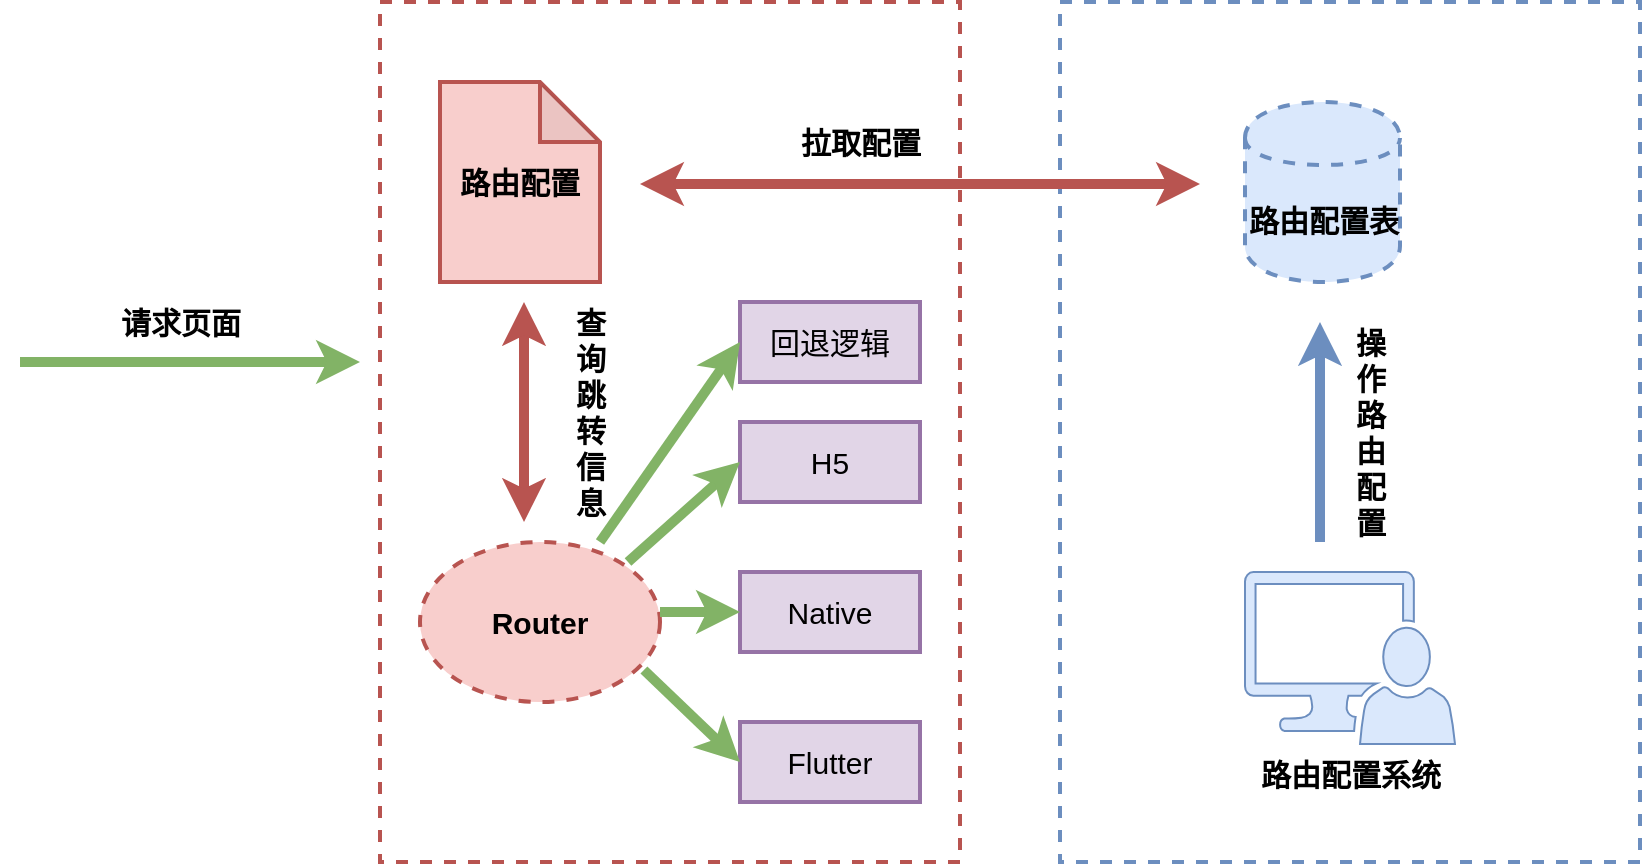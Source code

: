 <mxfile version="12.9.10" type="github"><diagram id="NulzIcF43_f5vOTQbMZ5" name="Page-1"><mxGraphModel dx="1205" dy="1130" grid="1" gridSize="10" guides="1" tooltips="1" connect="1" arrows="1" fold="1" page="1" pageScale="1" pageWidth="827" pageHeight="1169" math="0" shadow="0"><root><mxCell id="0"/><mxCell id="1" parent="0"/><mxCell id="AtI5Yg5VjyJpzzqJRfjk-1" value="" style="endArrow=classic;html=1;fillColor=#d5e8d4;strokeColor=#82b366;strokeWidth=5;" edge="1" parent="1"><mxGeometry width="50" height="50" relative="1" as="geometry"><mxPoint x="110" y="480" as="sourcePoint"/><mxPoint x="280" y="480" as="targetPoint"/></mxGeometry></mxCell><mxCell id="AtI5Yg5VjyJpzzqJRfjk-2" value="请求页面" style="text;html=1;align=center;verticalAlign=middle;resizable=0;points=[];autosize=1;fontSize=15;fillColor=none;strokeColor=none;labelBorderColor=none;fontStyle=1" vertex="1" parent="1"><mxGeometry x="150" y="450" width="80" height="20" as="geometry"/></mxCell><mxCell id="AtI5Yg5VjyJpzzqJRfjk-3" value="" style="rounded=0;whiteSpace=wrap;html=1;fillColor=none;fontSize=15;dashed=1;strokeWidth=2;strokeColor=#b85450;" vertex="1" parent="1"><mxGeometry x="290" y="300" width="290" height="430" as="geometry"/></mxCell><mxCell id="AtI5Yg5VjyJpzzqJRfjk-4" value="" style="rounded=0;whiteSpace=wrap;html=1;fillColor=none;fontSize=15;dashed=1;strokeWidth=2;strokeColor=#6c8ebf;" vertex="1" parent="1"><mxGeometry x="630" y="300" width="290" height="430" as="geometry"/></mxCell><mxCell id="AtI5Yg5VjyJpzzqJRfjk-5" value="路由配置系统" style="pointerEvents=1;shadow=0;dashed=0;html=1;strokeColor=#6c8ebf;labelPosition=center;verticalLabelPosition=bottom;verticalAlign=top;align=center;fillColor=#dae8fc;shape=mxgraph.mscae.system_center.admin_console;fontSize=15;fontStyle=1" vertex="1" parent="1"><mxGeometry x="722.5" y="585" width="105" height="86" as="geometry"/></mxCell><mxCell id="AtI5Yg5VjyJpzzqJRfjk-10" value="路由配置表" style="shape=cylinder;whiteSpace=wrap;html=1;boundedLbl=1;backgroundOutline=1;dashed=1;strokeColor=#6c8ebf;strokeWidth=2;fillColor=#dae8fc;fontSize=15;fontStyle=1" vertex="1" parent="1"><mxGeometry x="722.5" y="350" width="77.5" height="90" as="geometry"/></mxCell><mxCell id="AtI5Yg5VjyJpzzqJRfjk-11" value="" style="endArrow=classic;html=1;strokeWidth=5;fontSize=15;fillColor=#dae8fc;strokeColor=#6c8ebf;" edge="1" parent="1"><mxGeometry width="50" height="50" relative="1" as="geometry"><mxPoint x="760" y="570" as="sourcePoint"/><mxPoint x="760" y="460" as="targetPoint"/></mxGeometry></mxCell><mxCell id="AtI5Yg5VjyJpzzqJRfjk-14" value="操&lt;br&gt;作&lt;br&gt;路&lt;br&gt;由&lt;br&gt;配&lt;br&gt;置" style="text;html=1;align=center;verticalAlign=middle;resizable=0;points=[];autosize=1;fontSize=15;fontStyle=1" vertex="1" parent="1"><mxGeometry x="770" y="460" width="30" height="110" as="geometry"/></mxCell><mxCell id="AtI5Yg5VjyJpzzqJRfjk-15" value="&lt;b&gt;Router&lt;/b&gt;" style="ellipse;whiteSpace=wrap;html=1;dashed=1;strokeColor=#b85450;strokeWidth=2;fillColor=#f8cecc;fontSize=15;" vertex="1" parent="1"><mxGeometry x="310" y="570" width="120" height="80" as="geometry"/></mxCell><mxCell id="AtI5Yg5VjyJpzzqJRfjk-16" value="&lt;b&gt;路由配置&lt;/b&gt;" style="shape=note;whiteSpace=wrap;html=1;backgroundOutline=1;darkOpacity=0.05;strokeColor=#b85450;strokeWidth=2;fillColor=#f8cecc;fontSize=15;" vertex="1" parent="1"><mxGeometry x="320" y="340" width="80" height="100" as="geometry"/></mxCell><mxCell id="AtI5Yg5VjyJpzzqJRfjk-17" value="" style="endArrow=classic;startArrow=classic;html=1;strokeWidth=5;fontSize=15;fillColor=#f8cecc;strokeColor=#b85450;" edge="1" parent="1"><mxGeometry width="50" height="50" relative="1" as="geometry"><mxPoint x="362" y="560" as="sourcePoint"/><mxPoint x="362" y="450" as="targetPoint"/></mxGeometry></mxCell><mxCell id="AtI5Yg5VjyJpzzqJRfjk-23" value="查&lt;br&gt;询&lt;br&gt;跳&lt;br&gt;转&lt;br&gt;信&lt;br&gt;息" style="text;html=1;align=center;verticalAlign=middle;resizable=0;points=[];autosize=1;fontSize=15;fontStyle=1" vertex="1" parent="1"><mxGeometry x="380" y="450" width="30" height="110" as="geometry"/></mxCell><mxCell id="AtI5Yg5VjyJpzzqJRfjk-24" value="" style="endArrow=classic;startArrow=classic;html=1;strokeWidth=5;fontSize=15;fillColor=#f8cecc;strokeColor=#b85450;" edge="1" parent="1"><mxGeometry width="50" height="50" relative="1" as="geometry"><mxPoint x="700" y="391" as="sourcePoint"/><mxPoint x="420" y="391" as="targetPoint"/></mxGeometry></mxCell><mxCell id="AtI5Yg5VjyJpzzqJRfjk-26" value="拉取配置" style="text;html=1;align=center;verticalAlign=middle;resizable=0;points=[];autosize=1;fontSize=15;fontStyle=1" vertex="1" parent="1"><mxGeometry x="490" y="360" width="80" height="20" as="geometry"/></mxCell><mxCell id="AtI5Yg5VjyJpzzqJRfjk-28" value="H5" style="rounded=0;whiteSpace=wrap;html=1;strokeColor=#9673a6;strokeWidth=2;fillColor=#e1d5e7;fontSize=15;" vertex="1" parent="1"><mxGeometry x="470" y="510" width="90" height="40" as="geometry"/></mxCell><mxCell id="AtI5Yg5VjyJpzzqJRfjk-29" value="Native" style="rounded=0;whiteSpace=wrap;html=1;strokeColor=#9673a6;strokeWidth=2;fillColor=#e1d5e7;fontSize=15;" vertex="1" parent="1"><mxGeometry x="470" y="585" width="90" height="40" as="geometry"/></mxCell><mxCell id="AtI5Yg5VjyJpzzqJRfjk-30" value="Flutter" style="rounded=0;whiteSpace=wrap;html=1;strokeColor=#9673a6;strokeWidth=2;fillColor=#e1d5e7;fontSize=15;" vertex="1" parent="1"><mxGeometry x="470" y="660" width="90" height="40" as="geometry"/></mxCell><mxCell id="AtI5Yg5VjyJpzzqJRfjk-31" value="" style="endArrow=classic;html=1;fillColor=#d5e8d4;strokeColor=#82b366;strokeWidth=5;entryX=0;entryY=0.5;entryDx=0;entryDy=0;" edge="1" parent="1" target="AtI5Yg5VjyJpzzqJRfjk-28"><mxGeometry width="50" height="50" relative="1" as="geometry"><mxPoint x="414" y="580" as="sourcePoint"/><mxPoint x="584" y="580" as="targetPoint"/></mxGeometry></mxCell><mxCell id="AtI5Yg5VjyJpzzqJRfjk-32" value="" style="endArrow=classic;html=1;fillColor=#d5e8d4;strokeColor=#82b366;strokeWidth=5;entryX=0;entryY=0.5;entryDx=0;entryDy=0;exitX=1;exitY=0.438;exitDx=0;exitDy=0;exitPerimeter=0;" edge="1" parent="1" source="AtI5Yg5VjyJpzzqJRfjk-15" target="AtI5Yg5VjyJpzzqJRfjk-29"><mxGeometry width="50" height="50" relative="1" as="geometry"><mxPoint x="424" y="590" as="sourcePoint"/><mxPoint x="480" y="540" as="targetPoint"/></mxGeometry></mxCell><mxCell id="AtI5Yg5VjyJpzzqJRfjk-33" value="" style="endArrow=classic;html=1;fillColor=#d5e8d4;strokeColor=#82b366;strokeWidth=5;entryX=0;entryY=0.5;entryDx=0;entryDy=0;exitX=0.933;exitY=0.8;exitDx=0;exitDy=0;exitPerimeter=0;" edge="1" parent="1" source="AtI5Yg5VjyJpzzqJRfjk-15" target="AtI5Yg5VjyJpzzqJRfjk-30"><mxGeometry width="50" height="50" relative="1" as="geometry"><mxPoint x="434" y="600" as="sourcePoint"/><mxPoint x="490" y="550" as="targetPoint"/></mxGeometry></mxCell><mxCell id="AtI5Yg5VjyJpzzqJRfjk-36" value="回退逻辑" style="rounded=0;whiteSpace=wrap;html=1;strokeColor=#9673a6;strokeWidth=2;fillColor=#e1d5e7;fontSize=15;" vertex="1" parent="1"><mxGeometry x="470" y="450" width="90" height="40" as="geometry"/></mxCell><mxCell id="AtI5Yg5VjyJpzzqJRfjk-37" value="" style="endArrow=classic;html=1;fillColor=#d5e8d4;strokeColor=#82b366;strokeWidth=5;entryX=0;entryY=0.5;entryDx=0;entryDy=0;" edge="1" parent="1" target="AtI5Yg5VjyJpzzqJRfjk-36"><mxGeometry width="50" height="50" relative="1" as="geometry"><mxPoint x="400" y="570" as="sourcePoint"/><mxPoint x="446" y="520" as="targetPoint"/></mxGeometry></mxCell></root></mxGraphModel></diagram></mxfile>